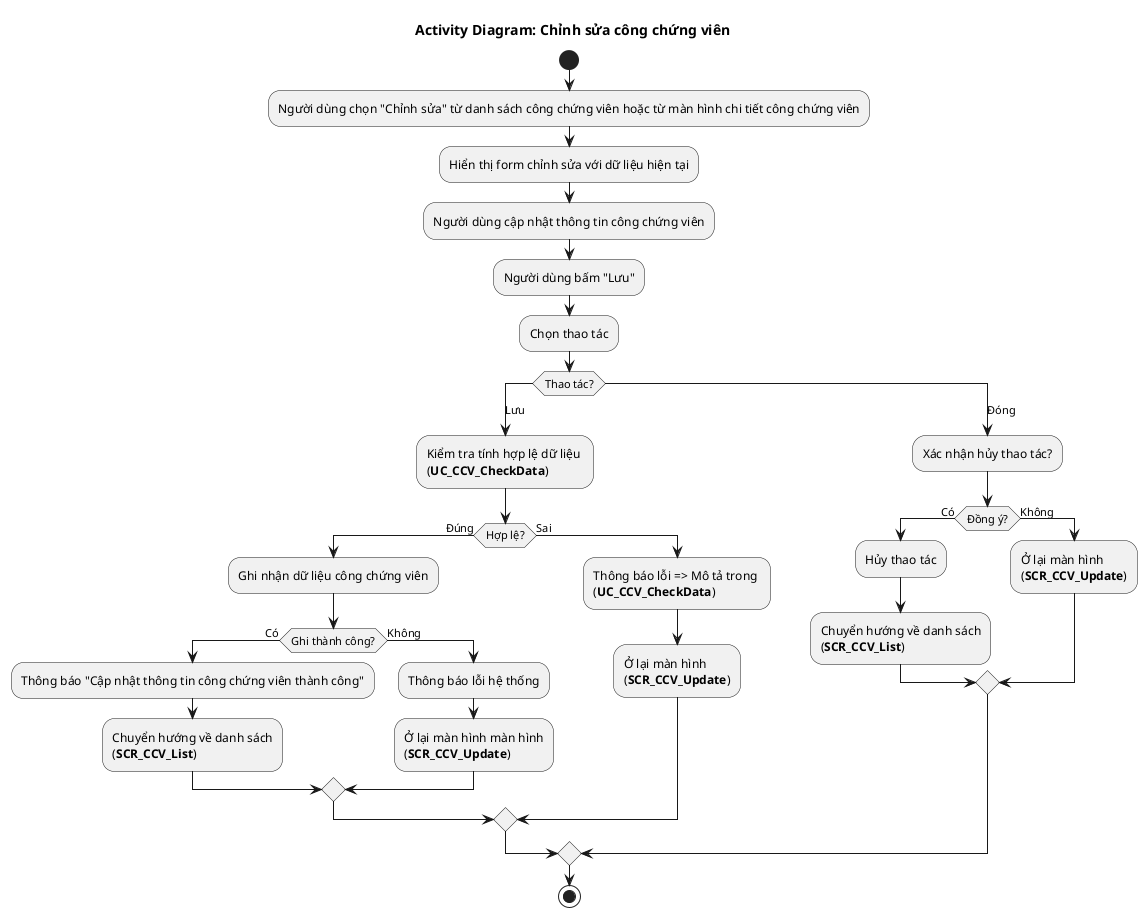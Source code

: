 @startuml AD_CCV_Update
title Activity Diagram: Chỉnh sửa công chứng viên

start
:Người dùng chọn "Chỉnh sửa" từ danh sách công chứng viên hoặc từ màn hình chi tiết công chứng viên;
:Hiển thị form chỉnh sửa với dữ liệu hiện tại;
:Người dùng cập nhật thông tin công chứng viên;
:Người dùng bấm "Lưu";
:Chọn thao tác;
  switch (Thao tác?)
    case (Lưu)
      :Kiểm tra tính hợp lệ dữ liệu \n(**UC_CCV_CheckData**);
      if (Hợp lệ?) then (Đúng)
        :Ghi nhận dữ liệu công chứng viên;
          if (Ghi thành công?) then (Có)
            :Thông báo "Cập nhật thông tin công chứng viên thành công";
            :Chuyển hướng về danh sách\n(**SCR_CCV_List**);
          else (Không)
            :Thông báo lỗi hệ thống;
            :Ở lại màn hình màn hình\n(**SCR_CCV_Update**);
          endif
      else (Sai)
        :Thông báo lỗi => Mô tả trong \n(**UC_CCV_CheckData**);
        :Ở lại màn hình\n(**SCR_CCV_Update**);
      endif
    case (Đóng)
      :Xác nhận hủy thao tác?;
      if (Đồng ý?) then (Có)
        :Hủy thao tác;
        :Chuyển hướng về danh sách\n(**SCR_CCV_List**);
      else (Không)
        :Ở lại màn hình\n(**SCR_CCV_Update**);
      endif
  endswitch
  stop
@enduml
